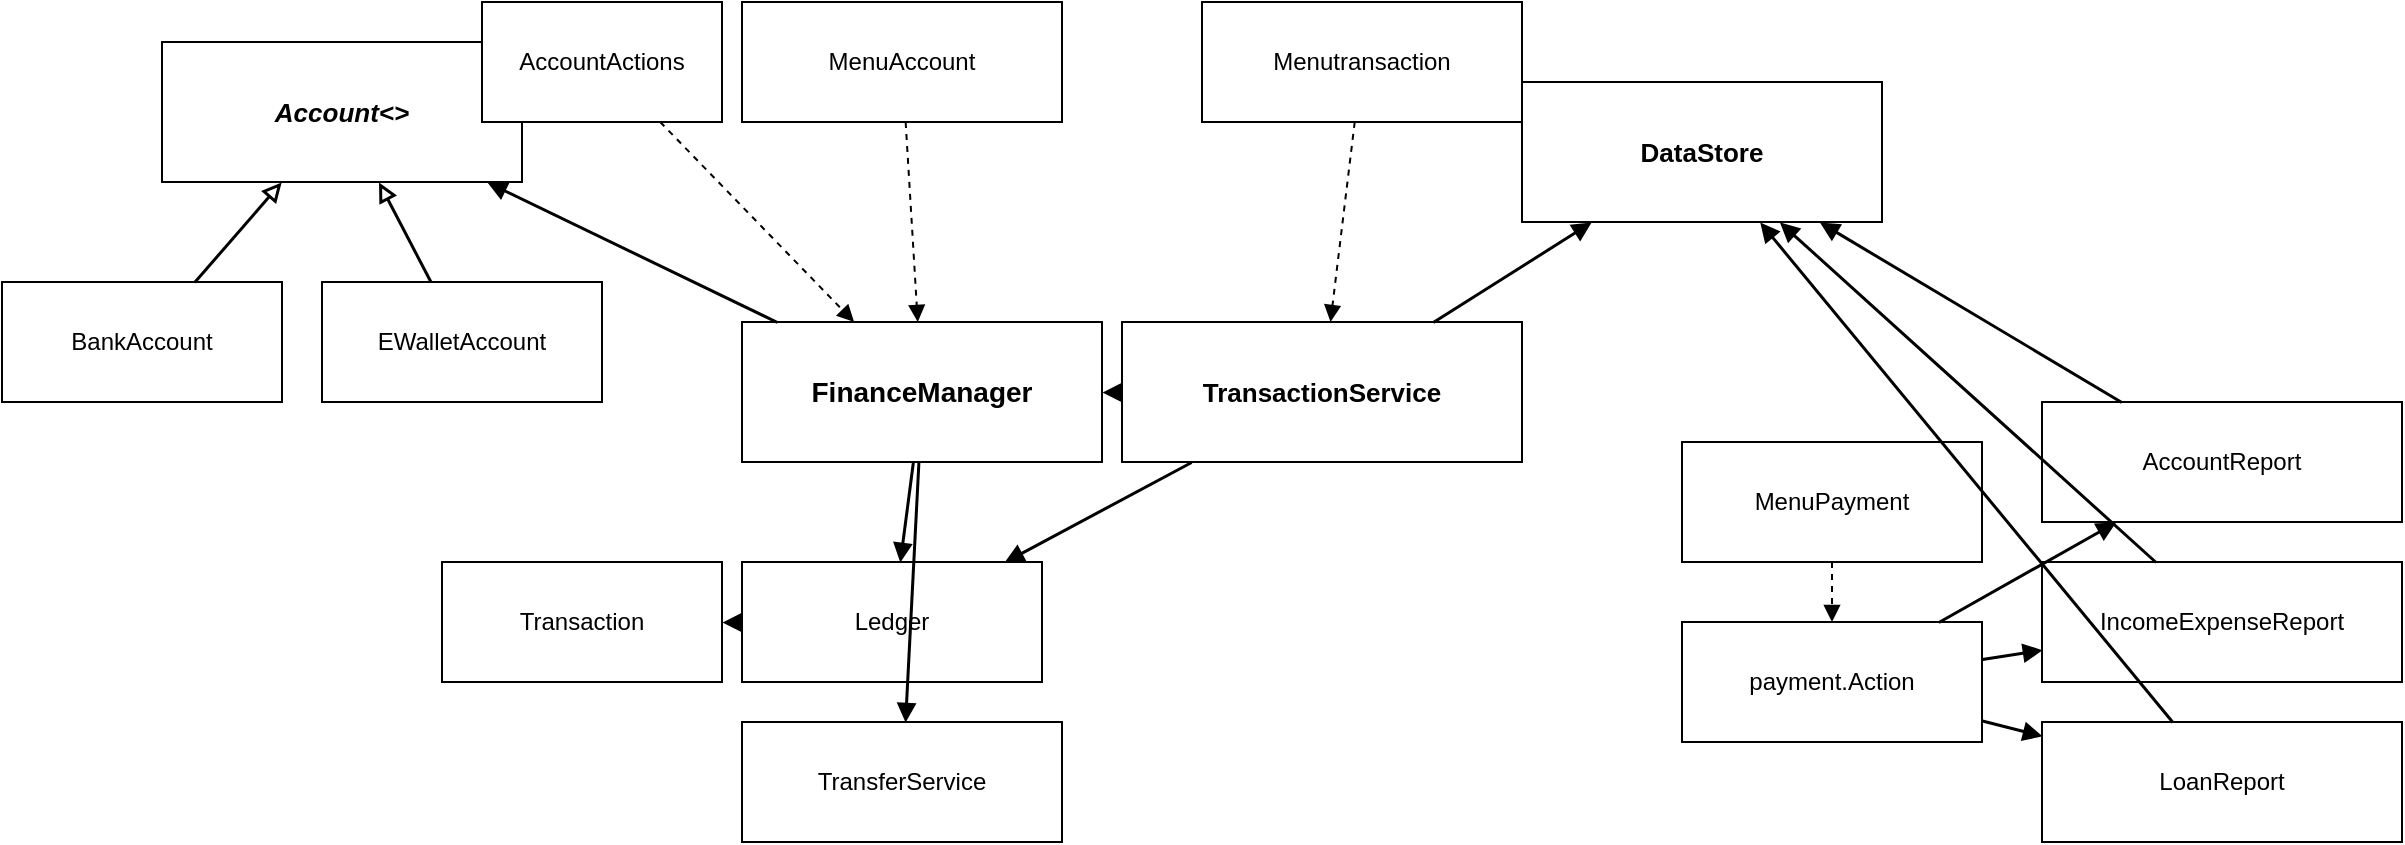 <mxfile version="24.8.6">
  <diagram id="class-diagram" name="Class Diagram">
    <mxGraphModel dx="1422" dy="827" grid="1" gridSize="10" guides="1" tooltips="1" connect="1" arrows="1" fold="1" page="1" pageScale="1" pageWidth="1169" pageHeight="827" math="0" shadow="0">
      <root>
        <mxCell id="0"/>
        <mxCell id="1" parent="0"/>

        <mxCell id="FinanceManager" value="FinanceManager" style="rounded=0;whiteSpace=wrap;html=1;fontSize=14;fontStyle=1" vertex="1" parent="1">
          <mxGeometry x="430" y="200" width="180" height="70" as="geometry"/>
        </mxCell>

        <mxCell id="Account" value="Account&lt;&lt;abstract&gt;&gt;" style="rounded=0;whiteSpace=wrap;html=1;fontSize=13;fontStyle=3" vertex="1" parent="1">
          <mxGeometry x="140" y="60" width="180" height="70" as="geometry"/>
        </mxCell>

        <mxCell id="BankAccount" value="BankAccount" style="rounded=0;whiteSpace=wrap;html=1;fontSize=12" vertex="1" parent="1">
          <mxGeometry x="60" y="180" width="140" height="60" as="geometry"/>
        </mxCell>

        <mxCell id="EWalletAccount" value="EWalletAccount" style="rounded=0;whiteSpace=wrap;html=1;fontSize=12" vertex="1" parent="1">
          <mxGeometry x="220" y="180" width="140" height="60" as="geometry"/>
        </mxCell>

        <mxCell id="Ledger" value="Ledger" style="rounded=0;whiteSpace=wrap;html=1;fontSize=12" vertex="1" parent="1">
          <mxGeometry x="430" y="320" width="150" height="60" as="geometry"/>
        </mxCell>

        <mxCell id="Transaction" value="Transaction" style="rounded=0;whiteSpace=wrap;html=1;fontSize=12" vertex="1" parent="1">
          <mxGeometry x="280" y="320" width="140" height="60" as="geometry"/>
        </mxCell>

        <mxCell id="TransactionService" value="TransactionService" style="rounded=0;whiteSpace=wrap;html=1;fontSize=13;fontStyle=1" vertex="1" parent="1">
          <mxGeometry x="620" y="200" width="200" height="70" as="geometry"/>
        </mxCell>

        <mxCell id="DataStore" value="DataStore" style="rounded=0;whiteSpace=wrap;html=1;fontSize=13;fontStyle=1" vertex="1" parent="1">
          <mxGeometry x="820" y="80" width="180" height="70" as="geometry"/>
        </mxCell>

        <mxCell id="MenuAccount" value="MenuAccount" style="rounded=0;whiteSpace=wrap;html=1;fontSize=12" vertex="1" parent="1">
          <mxGeometry x="430" y="40" width="160" height="60" as="geometry"/>
        </mxCell>

        <mxCell id="Menutransaction" value="Menutransaction" style="rounded=0;whiteSpace=wrap;html=1;fontSize=12" vertex="1" parent="1">
          <mxGeometry x="660" y="40" width="160" height="60" as="geometry"/>
        </mxCell>

        <mxCell id="MenuPayment" value="MenuPayment" style="rounded=0;whiteSpace=wrap;html=1;fontSize=12" vertex="1" parent="1">
          <mxGeometry x="900" y="260" width="150" height="60" as="geometry"/>
        </mxCell>

        <mxCell id="PaymentAction" value="payment.Action" style="rounded=0;whiteSpace=wrap;html=1;fontSize=12" vertex="1" parent="1">
          <mxGeometry x="900" y="350" width="150" height="60" as="geometry"/>
        </mxCell>

        <mxCell id="IncomeExpenseReport" value="IncomeExpenseReport" style="rounded=0;whiteSpace=wrap;html=1;fontSize=12" vertex="1" parent="1">
          <mxGeometry x="1080" y="320" width="180" height="60" as="geometry"/>
        </mxCell>

        <mxCell id="LoanReport" value="LoanReport" style="rounded=0;whiteSpace=wrap;html=1;fontSize=12" vertex="1" parent="1">
          <mxGeometry x="1080" y="400" width="180" height="60" as="geometry"/>
        </mxCell>

        <mxCell id="AccountReport" value="AccountReport" style="rounded=0;whiteSpace=wrap;html=1;fontSize=12" vertex="1" parent="1">
          <mxGeometry x="1080" y="240" width="180" height="60" as="geometry"/>
        </mxCell>

        <mxCell id="TransferService" value="TransferService" style="rounded=0;whiteSpace=wrap;html=1;fontSize=12" vertex="1" parent="1">
          <mxGeometry x="430" y="400" width="160" height="60" as="geometry"/>
        </mxCell>

        <mxCell id="AccountActions" value="AccountActions" style="rounded=0;whiteSpace=wrap;html=1;fontSize=12" vertex="1" parent="1">
          <mxGeometry x="300" y="40" width="120" height="60" as="geometry"/>
        </mxCell>

        <!-- Inheritance edges -->
        <mxCell id="edge-Account-Bank" style="endArrow=block;endFill=0;html=1;strokeWidth=1.5" edge="1" parent="1" source="BankAccount" target="Account">
          <mxGeometry relative="1" as="geometry"/>
        </mxCell>

        <mxCell id="edge-Account-EWallet" style="endArrow=block;endFill=0;html=1;strokeWidth=1.5" edge="1" parent="1" source="EWalletAccount" target="Account">
          <mxGeometry relative="1" as="geometry"/>
        </mxCell>

        <!-- Associations -->
        <mxCell id="edge-FM-Account" style="endArrow=block;html=1;strokeWidth=1.5" edge="1" parent="1" source="FinanceManager" target="Account">
          <mxGeometry relative="1" as="geometry"/>
        </mxCell>

        <mxCell id="edge-FM-Ledger" style="endArrow=block;html=1;strokeWidth=1.5" edge="1" parent="1" source="FinanceManager" target="Ledger">
          <mxGeometry relative="1" as="geometry"/>
        </mxCell>

        <mxCell id="edge-Ledger-Transaction" style="endArrow=block;html=1;strokeWidth=1.5" edge="1" parent="1" source="Ledger" target="Transaction">
          <mxGeometry relative="1" as="geometry"/>
        </mxCell>

        <mxCell id="edge-FM-TransferService" style="endArrow=block;html=1;strokeWidth=1.5" edge="1" parent="1" source="FinanceManager" target="TransferService">
          <mxGeometry relative="1" as="geometry"/>
        </mxCell>

        <mxCell id="edge-TS-FM" style="endArrow=block;html=1;strokeWidth=1.5" edge="1" parent="1" source="TransactionService" target="FinanceManager">
          <mxGeometry relative="1" as="geometry"/>
        </mxCell>

        <mxCell id="edge-TS-Ledger" style="endArrow=block;html=1;strokeWidth=1.5" edge="1" parent="1" source="TransactionService" target="Ledger">
          <mxGeometry relative="1" as="geometry"/>
        </mxCell>

        <mxCell id="edge-TS-DataStore" style="endArrow=block;html=1;strokeWidth=1.5" edge="1" parent="1" source="TransactionService" target="DataStore">
          <mxGeometry relative="1" as="geometry"/>
        </mxCell>

        <mxCell id="edge-MenuAccount-FM" style="endArrow=block;html=1;dashed=1" edge="1" parent="1" source="MenuAccount" target="FinanceManager">
          <mxGeometry relative="1" as="geometry"/>
        </mxCell>

        <mxCell id="edge-AccountActions-FM" style="endArrow=block;html=1;dashed=1" edge="1" parent="1" source="AccountActions" target="FinanceManager">
          <mxGeometry relative="1" as="geometry"/>
        </mxCell>

        <mxCell id="edge-MenuTran-TS" style="endArrow=block;html=1;dashed=1" edge="1" parent="1" source="Menutransaction" target="TransactionService">
          <mxGeometry relative="1" as="geometry"/>
        </mxCell>

        <mxCell id="edge-MenuPayment-Action" style="endArrow=block;html=1;dashed=1" edge="1" parent="1" source="MenuPayment" target="PaymentAction">
          <mxGeometry relative="1" as="geometry"/>
        </mxCell>

        <mxCell id="edge-Action-IE" style="endArrow=block;html=1;strokeWidth=1.5" edge="1" parent="1" source="PaymentAction" target="IncomeExpenseReport">
          <mxGeometry relative="1" as="geometry"/>
        </mxCell>

        <mxCell id="edge-Action-LR" style="endArrow=block;html=1;strokeWidth=1.5" edge="1" parent="1" source="PaymentAction" target="LoanReport">
          <mxGeometry relative="1" as="geometry"/>
        </mxCell>

        <mxCell id="edge-Action-AR" style="endArrow=block;html=1;strokeWidth=1.5" edge="1" parent="1" source="PaymentAction" target="AccountReport">
          <mxGeometry relative="1" as="geometry"/>
        </mxCell>

        <mxCell id="edge-Reports-DataStore" style="endArrow=block;html=1;strokeWidth=1.5" edge="1" parent="1" source="IncomeExpenseReport" target="DataStore">
          <mxGeometry relative="1" as="geometry"/>
        </mxCell>

        <mxCell id="edge-LoanReport-DS" style="endArrow=block;html=1;strokeWidth=1.5" edge="1" parent="1" source="LoanReport" target="DataStore">
          <mxGeometry relative="1" as="geometry"/>
        </mxCell>

        <mxCell id="edge-AccountReport-DS" style="endArrow=block;html=1;strokeWidth=1.5" edge="1" parent="1" source="AccountReport" target="DataStore">
          <mxGeometry relative="1" as="geometry"/>
        </mxCell>

      </root>
    </mxGraphModel>
  </diagram>
</mxfile>

